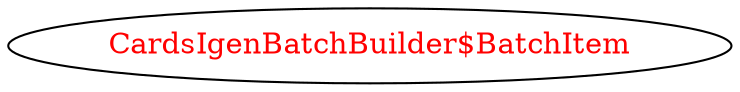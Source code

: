 digraph dependencyGraph {
 concentrate=true;
 ranksep="2.0";
 rankdir="LR"; 
 splines="ortho";
"CardsIgenBatchBuilder$BatchItem" [fontcolor="red"];
}